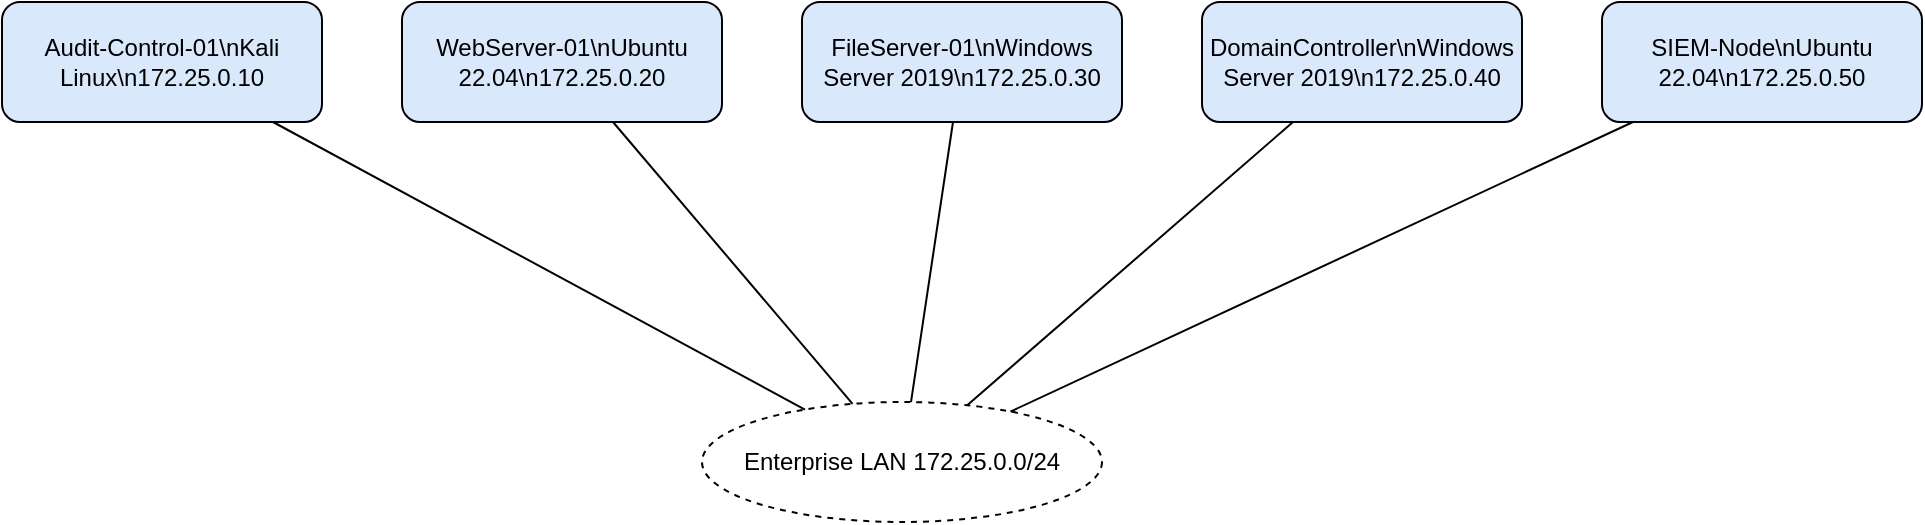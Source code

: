 <?xml version="1.0" ?>
<mxfile>
  <diagram name="Operation RedTrace Topology">
    <mxGraphModel>
      <root>
        <mxCell id="0"/>
        <mxCell id="1" parent="0"/>
        <mxCell id="lan" value="Enterprise LAN 172.25.0.0/24" style="ellipse;whiteSpace=wrap;html=1;dashed=1;" vertex="1" parent="1">
          <mxGeometry x="400" y="300" width="200" height="60" as="geometry"/>
        </mxCell>
        <mxCell id="audit" value="Audit-Control-01\nKali Linux\n172.25.0.10" style="rounded=1;whiteSpace=wrap;html=1;fillColor=#dae8fc;" vertex="1" parent="1">
          <mxGeometry x="50" y="100" width="160" height="60" as="geometry"/>
        </mxCell>
        <mxCell id="edge_audit" style="endArrow=none;" edge="1" parent="1" source="audit" target="lan">
          <mxGeometry relative="1" as="geometry"/>
        </mxCell>
        <mxCell id="web" value="WebServer-01\nUbuntu 22.04\n172.25.0.20" style="rounded=1;whiteSpace=wrap;html=1;fillColor=#dae8fc;" vertex="1" parent="1">
          <mxGeometry x="250" y="100" width="160" height="60" as="geometry"/>
        </mxCell>
        <mxCell id="edge_web" style="endArrow=none;" edge="1" parent="1" source="web" target="lan">
          <mxGeometry relative="1" as="geometry"/>
        </mxCell>
        <mxCell id="file" value="FileServer-01\nWindows Server 2019\n172.25.0.30" style="rounded=1;whiteSpace=wrap;html=1;fillColor=#dae8fc;" vertex="1" parent="1">
          <mxGeometry x="450" y="100" width="160" height="60" as="geometry"/>
        </mxCell>
        <mxCell id="edge_file" style="endArrow=none;" edge="1" parent="1" source="file" target="lan">
          <mxGeometry relative="1" as="geometry"/>
        </mxCell>
        <mxCell id="dc" value="DomainController\nWindows Server 2019\n172.25.0.40" style="rounded=1;whiteSpace=wrap;html=1;fillColor=#dae8fc;" vertex="1" parent="1">
          <mxGeometry x="650" y="100" width="160" height="60" as="geometry"/>
        </mxCell>
        <mxCell id="edge_dc" style="endArrow=none;" edge="1" parent="1" source="dc" target="lan">
          <mxGeometry relative="1" as="geometry"/>
        </mxCell>
        <mxCell id="siem" value="SIEM-Node\nUbuntu 22.04\n172.25.0.50" style="rounded=1;whiteSpace=wrap;html=1;fillColor=#dae8fc;" vertex="1" parent="1">
          <mxGeometry x="850" y="100" width="160" height="60" as="geometry"/>
        </mxCell>
        <mxCell id="edge_siem" style="endArrow=none;" edge="1" parent="1" source="siem" target="lan">
          <mxGeometry relative="1" as="geometry"/>
        </mxCell>
      </root>
    </mxGraphModel>
  </diagram>
</mxfile>
